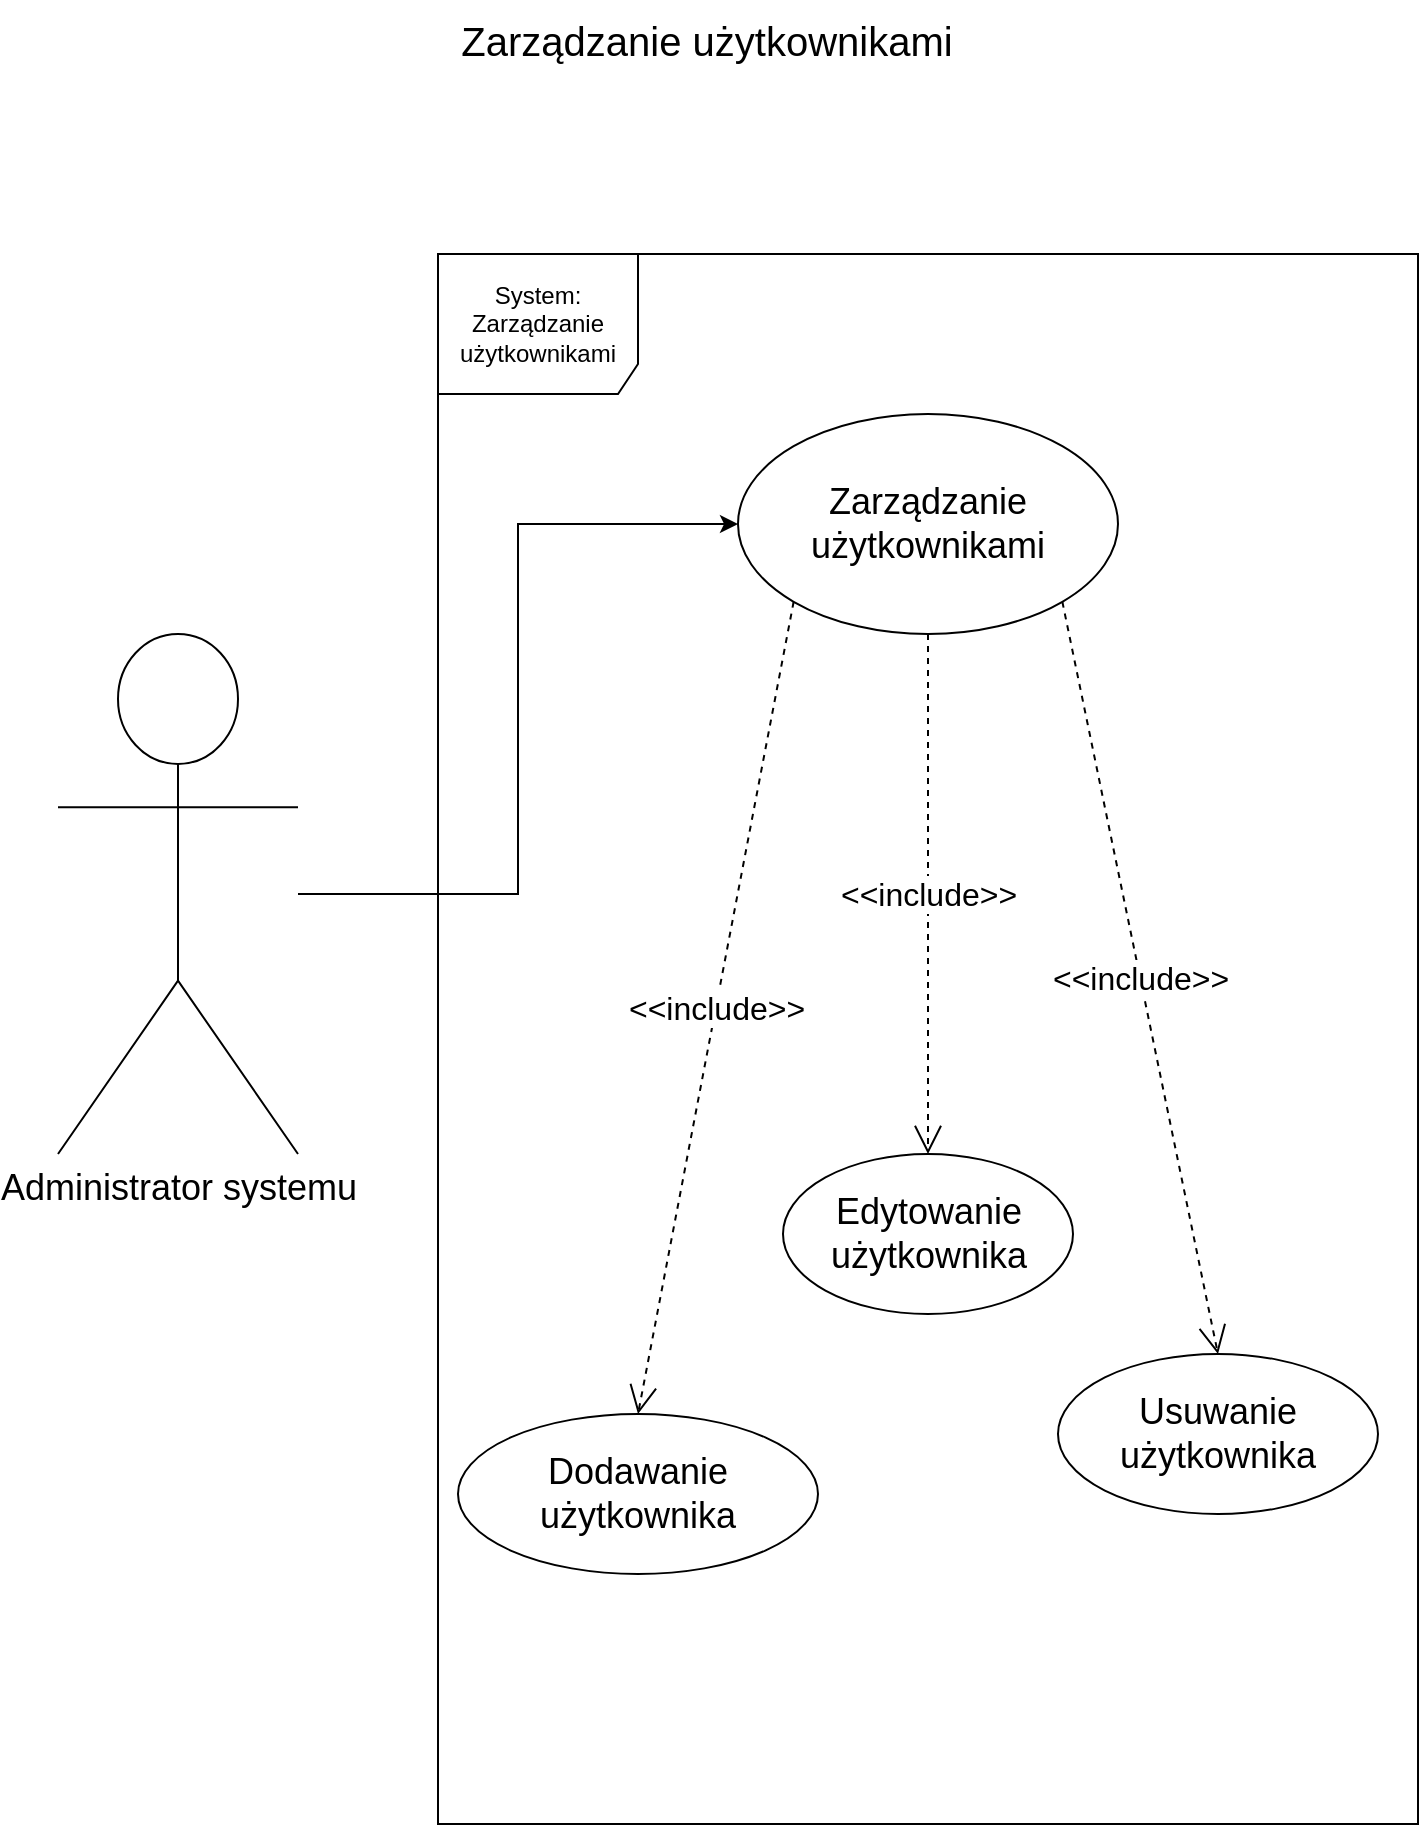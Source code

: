 <mxfile version="26.2.2">
  <diagram name="Strona-1" id="MsjGpEfHeeHfaQF7s-Dx">
    <mxGraphModel dx="903" dy="1198" grid="1" gridSize="10" guides="1" tooltips="1" connect="1" arrows="1" fold="1" page="1" pageScale="1" pageWidth="827" pageHeight="1169" math="0" shadow="0">
      <root>
        <mxCell id="0" />
        <mxCell id="1" parent="0" />
        <mxCell id="kjm4CxXW43H0VO-2mKw2-1" style="edgeStyle=orthogonalEdgeStyle;rounded=0;orthogonalLoop=1;jettySize=auto;html=1;" parent="1" source="7XvBnW_QyKP0ULLIOw71-1" target="7XvBnW_QyKP0ULLIOw71-3" edge="1">
          <mxGeometry relative="1" as="geometry" />
        </mxCell>
        <mxCell id="7XvBnW_QyKP0ULLIOw71-1" value="&lt;font style=&quot;font-size: 18px;&quot;&gt;Administrator systemu&lt;/font&gt;" style="shape=umlActor;verticalLabelPosition=bottom;verticalAlign=top;html=1;align=center;" parent="1" vertex="1">
          <mxGeometry x="90" y="340" width="120" height="260" as="geometry" />
        </mxCell>
        <mxCell id="7XvBnW_QyKP0ULLIOw71-2" value="System: Zarządzanie użytkownikami" style="shape=umlFrame;whiteSpace=wrap;html=1;pointerEvents=0;width=100;height=70;" parent="1" vertex="1">
          <mxGeometry x="280" y="150" width="490" height="785" as="geometry" />
        </mxCell>
        <mxCell id="7XvBnW_QyKP0ULLIOw71-3" value="&lt;font style=&quot;font-size: 18px;&quot;&gt;Zarządzanie użytkownikami&lt;/font&gt;" style="ellipse;whiteSpace=wrap;html=1;" parent="1" vertex="1">
          <mxGeometry x="430" y="230" width="190" height="110" as="geometry" />
        </mxCell>
        <mxCell id="7XvBnW_QyKP0ULLIOw71-4" value="&lt;font style=&quot;font-size: 18px;&quot;&gt;Dodawanie użytkownika&lt;/font&gt;" style="ellipse;whiteSpace=wrap;html=1;" parent="1" vertex="1">
          <mxGeometry x="290" y="730" width="180" height="80" as="geometry" />
        </mxCell>
        <mxCell id="7XvBnW_QyKP0ULLIOw71-5" value="&lt;font style=&quot;font-size: 18px;&quot;&gt;Usuwanie użytkownika&lt;/font&gt;" style="ellipse;whiteSpace=wrap;html=1;" parent="1" vertex="1">
          <mxGeometry x="590" y="700" width="160" height="80" as="geometry" />
        </mxCell>
        <mxCell id="7XvBnW_QyKP0ULLIOw71-6" value="&lt;font style=&quot;font-size: 18px;&quot;&gt;Edytowanie użytkownika&lt;/font&gt;" style="ellipse;whiteSpace=wrap;html=1;" parent="1" vertex="1">
          <mxGeometry x="452.5" y="600" width="145" height="80" as="geometry" />
        </mxCell>
        <mxCell id="kjm4CxXW43H0VO-2mKw2-2" value="&lt;font style=&quot;font-size: 16px;&quot;&gt;&amp;lt;&amp;lt;include&amp;gt;&amp;gt;&lt;/font&gt;" style="endArrow=open;endSize=12;dashed=1;html=1;rounded=0;exitX=0;exitY=1;exitDx=0;exitDy=0;entryX=0.5;entryY=0;entryDx=0;entryDy=0;" parent="1" source="7XvBnW_QyKP0ULLIOw71-3" target="7XvBnW_QyKP0ULLIOw71-4" edge="1">
          <mxGeometry width="160" relative="1" as="geometry">
            <mxPoint x="340" y="520" as="sourcePoint" />
            <mxPoint x="500" y="520" as="targetPoint" />
          </mxGeometry>
        </mxCell>
        <mxCell id="kjm4CxXW43H0VO-2mKw2-3" value="&lt;font style=&quot;font-size: 16px;&quot;&gt;&amp;lt;&amp;lt;include&amp;gt;&amp;gt;&lt;/font&gt;" style="endArrow=open;endSize=12;dashed=1;html=1;rounded=0;exitX=0.5;exitY=1;exitDx=0;exitDy=0;entryX=0.5;entryY=0;entryDx=0;entryDy=0;" parent="1" source="7XvBnW_QyKP0ULLIOw71-3" target="7XvBnW_QyKP0ULLIOw71-6" edge="1">
          <mxGeometry width="160" relative="1" as="geometry">
            <mxPoint x="468" y="334" as="sourcePoint" />
            <mxPoint x="390" y="740" as="targetPoint" />
            <mxPoint as="offset" />
          </mxGeometry>
        </mxCell>
        <mxCell id="kjm4CxXW43H0VO-2mKw2-4" value="&lt;font style=&quot;font-size: 16px;&quot;&gt;&amp;lt;&amp;lt;include&amp;gt;&amp;gt;&lt;/font&gt;" style="endArrow=open;endSize=12;dashed=1;html=1;rounded=0;exitX=1;exitY=1;exitDx=0;exitDy=0;entryX=0.5;entryY=0;entryDx=0;entryDy=0;" parent="1" source="7XvBnW_QyKP0ULLIOw71-3" target="7XvBnW_QyKP0ULLIOw71-5" edge="1">
          <mxGeometry width="160" relative="1" as="geometry">
            <mxPoint x="535" y="350" as="sourcePoint" />
            <mxPoint x="535" y="610" as="targetPoint" />
          </mxGeometry>
        </mxCell>
        <mxCell id="loUR2IRZJNHJyPDvMvYA-1" value="&lt;font style=&quot;font-size: 20px;&quot;&gt;Zarządzanie użytkownikami&lt;/font&gt;" style="text;html=1;align=center;verticalAlign=middle;resizable=0;points=[];autosize=1;strokeColor=none;fillColor=none;" vertex="1" parent="1">
          <mxGeometry x="279" y="23" width="270" height="40" as="geometry" />
        </mxCell>
      </root>
    </mxGraphModel>
  </diagram>
</mxfile>
